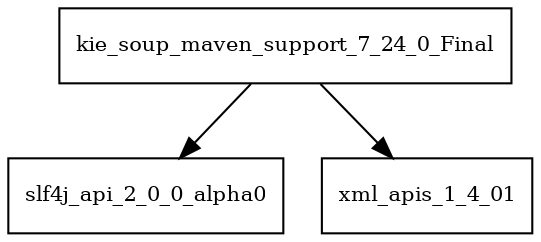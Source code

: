 digraph kie_soup_maven_support_7_24_0_Final_dependencies {
  node [shape = box, fontsize=10.0];
  kie_soup_maven_support_7_24_0_Final -> slf4j_api_2_0_0_alpha0;
  kie_soup_maven_support_7_24_0_Final -> xml_apis_1_4_01;
}

